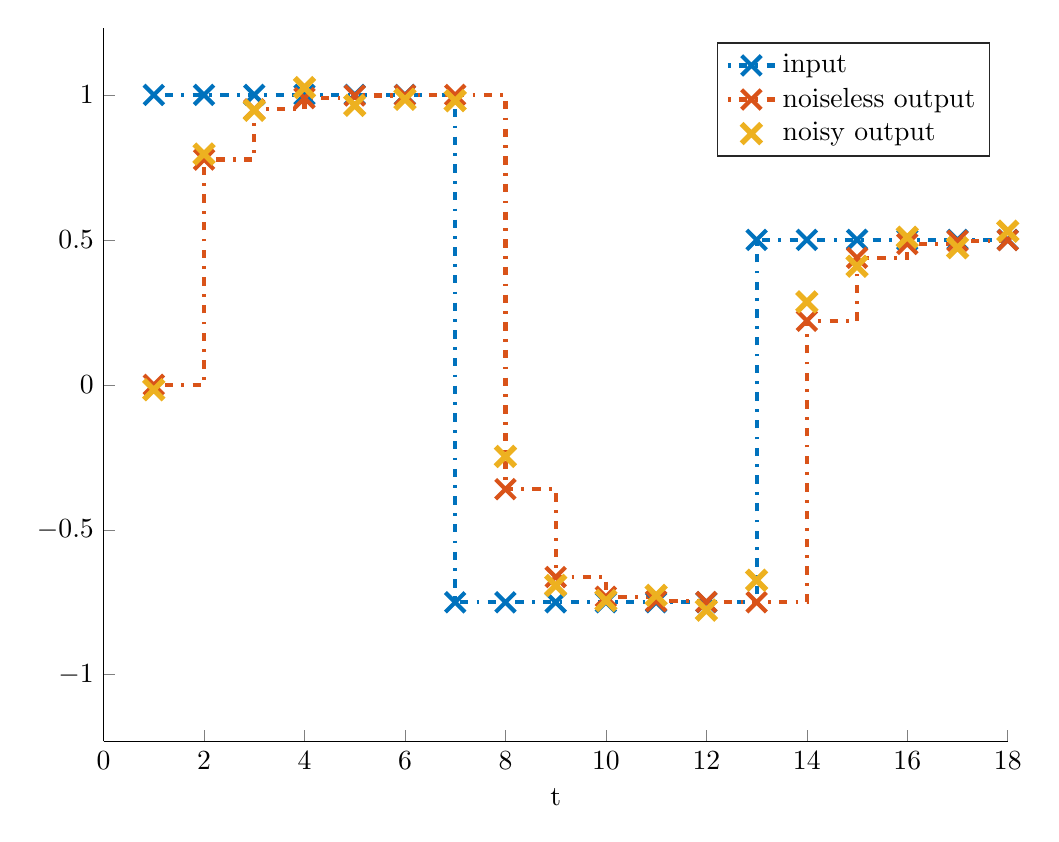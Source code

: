 \definecolor{mycolor1}{rgb}{0.0,0.447,0.741}%
\definecolor{mycolor2}{rgb}{0.85,0.325,0.098}%
\definecolor{mycolor3}{rgb}{0.929,0.694,0.125}%
%
\begin{tikzpicture}

\begin{axis}[%
width=4.521in,
height=3.566in,
at={(0.758in,0.481in)},
scale only axis,
xmin=0,
xmax=18,
xlabel={t},
ymin=-1.23,
ymax=1.23,
axis x line*=bottom,
axis y line*=left,
legend style={legend cell align=left,align=left,draw=white!15!black}
]
\addplot[const plot,color=mycolor1,dash pattern=on 1pt off 3pt on 3pt off 3pt,line width=1.5pt,mark size=5.0pt,mark=x,mark options={solid}] plot table[row sep=crcr] {%
1	1\\
2	1\\
3	1\\
4	1\\
5	1\\
6	1\\
7	-0.75\\
8	-0.75\\
9	-0.75\\
10	-0.75\\
11	-0.75\\
12	-0.75\\
13	0.5\\
14	0.5\\
15	0.5\\
16	0.5\\
17	0.5\\
18	0.5\\
};
\addlegendentry{input};

\addplot[const plot,color=mycolor2,dash pattern=on 1pt off 3pt on 3pt off 3pt,line width=1.5pt,mark size=5.0pt,mark=x,mark options={solid}] plot table[row sep=crcr] {%
1	0\\
2	0.777\\
3	0.95\\
4	0.989\\
5	0.998\\
6	0.999\\
7	1.0\\
8	-0.36\\
9	-0.663\\
10	-0.731\\
11	-0.746\\
12	-0.749\\
13	-0.75\\
14	0.221\\
15	0.438\\
16	0.486\\
17	0.497\\
18	0.499\\
};
\addlegendentry{noiseless output};

\addplot [color=mycolor3,line width=2.0pt,mark size=5.0pt,only marks,mark=x,mark options={solid}]
  table[row sep=crcr]{%
1	-0.017\\
2	0.796\\
3	0.947\\
4	1.025\\
5	0.964\\
6	0.985\\
7	0.98\\
8	-0.247\\
9	-0.692\\
10	-0.744\\
11	-0.726\\
12	-0.777\\
13	-0.674\\
14	0.286\\
15	0.409\\
16	0.509\\
17	0.473\\
18	0.53\\
};
\addlegendentry{noisy output};

\end{axis}
\end{tikzpicture}%